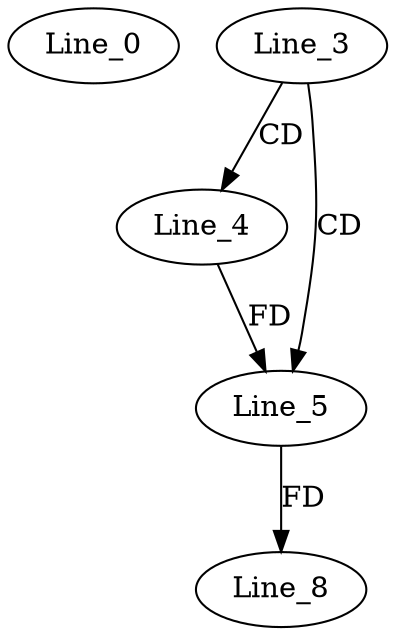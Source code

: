 digraph G {
  Line_0;
  Line_3;
  Line_4;
  Line_5;
  Line_5;
  Line_8;
  Line_3 -> Line_4 [ label="CD" ];
  Line_3 -> Line_5 [ label="CD" ];
  Line_4 -> Line_5 [ label="FD" ];
  Line_5 -> Line_8 [ label="FD" ];
}
